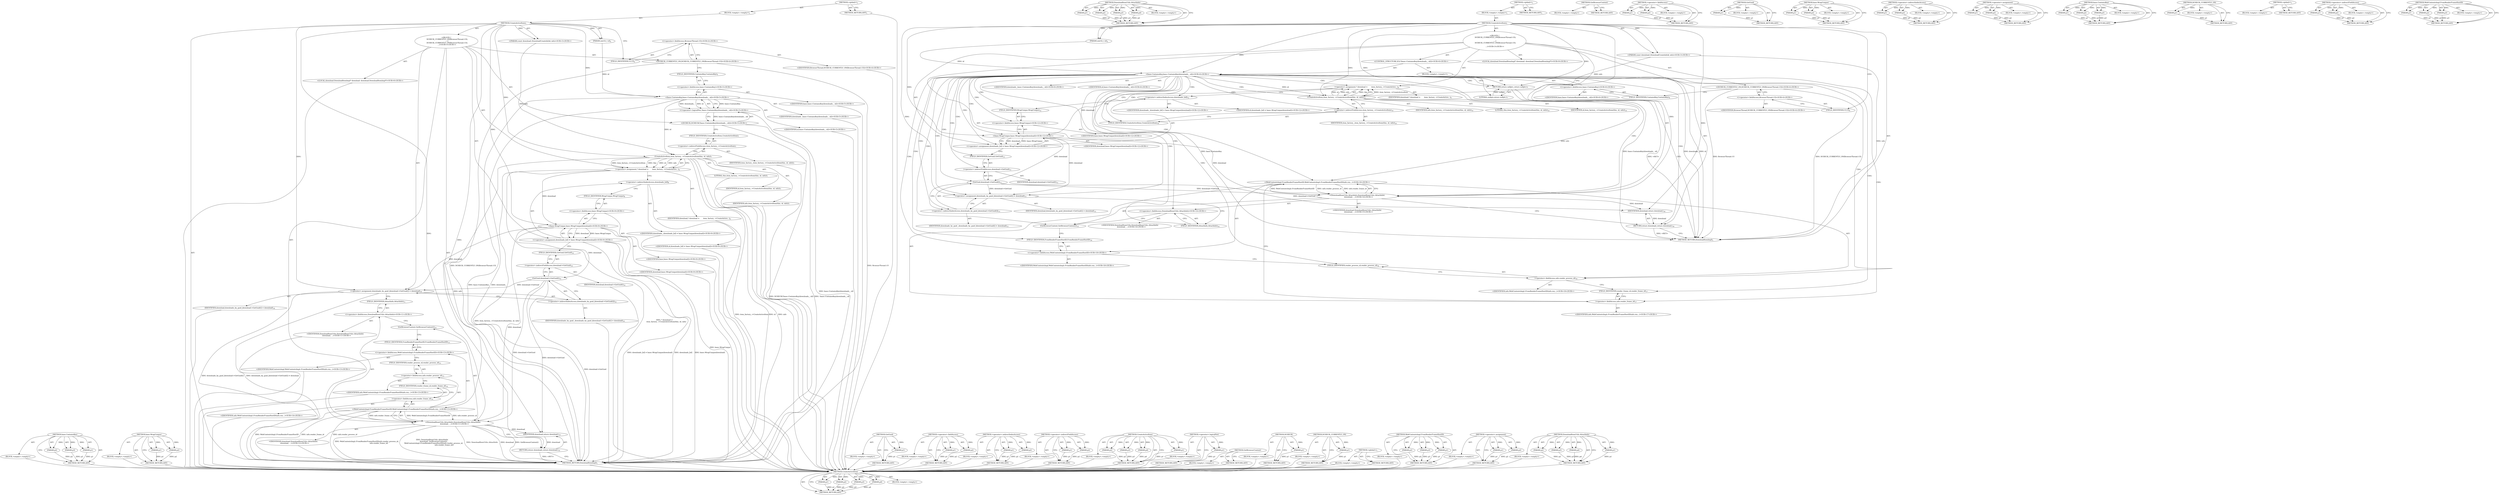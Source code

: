 digraph "WebContentsImpl.FromRenderFrameHostID" {
vulnerable_111 [label=<(METHOD,base.ContainsKey)>];
vulnerable_112 [label=<(PARAM,p1)>];
vulnerable_113 [label=<(PARAM,p2)>];
vulnerable_114 [label=<(PARAM,p3)>];
vulnerable_115 [label=<(BLOCK,&lt;empty&gt;,&lt;empty&gt;)>];
vulnerable_116 [label=<(METHOD_RETURN,ANY)>];
vulnerable_139 [label=<(METHOD,base.WrapUnique)>];
vulnerable_140 [label=<(PARAM,p1)>];
vulnerable_141 [label=<(PARAM,p2)>];
vulnerable_142 [label=<(BLOCK,&lt;empty&gt;,&lt;empty&gt;)>];
vulnerable_143 [label=<(METHOD_RETURN,ANY)>];
vulnerable_6 [label=<(METHOD,&lt;global&gt;)<SUB>1</SUB>>];
vulnerable_7 [label=<(BLOCK,&lt;empty&gt;,&lt;empty&gt;)<SUB>1</SUB>>];
vulnerable_8 [label=<(METHOD,CreateActiveItem)<SUB>1</SUB>>];
vulnerable_9 [label=<(PARAM,uint32_t id)<SUB>2</SUB>>];
vulnerable_10 [label="<(PARAM,const download::DownloadCreateInfo&amp; info)<SUB>3</SUB>>"];
vulnerable_11 [label="<(BLOCK,{
   DCHECK_CURRENTLY_ON(BrowserThread::UI);
  ...,{
   DCHECK_CURRENTLY_ON(BrowserThread::UI);
  ...)<SUB>3</SUB>>"];
vulnerable_12 [label="<(DCHECK_CURRENTLY_ON,DCHECK_CURRENTLY_ON(BrowserThread::UI))<SUB>4</SUB>>"];
vulnerable_13 [label="<(&lt;operator&gt;.fieldAccess,BrowserThread::UI)<SUB>4</SUB>>"];
vulnerable_14 [label="<(IDENTIFIER,BrowserThread,DCHECK_CURRENTLY_ON(BrowserThread::UI))<SUB>4</SUB>>"];
vulnerable_15 [label=<(FIELD_IDENTIFIER,UI,UI)<SUB>4</SUB>>];
vulnerable_16 [label="<(DCHECK,DCHECK(!base::ContainsKey(downloads_, id)))<SUB>5</SUB>>"];
vulnerable_17 [label="<(&lt;operator&gt;.logicalNot,!base::ContainsKey(downloads_, id))<SUB>5</SUB>>"];
vulnerable_18 [label="<(base.ContainsKey,base::ContainsKey(downloads_, id))<SUB>5</SUB>>"];
vulnerable_19 [label="<(&lt;operator&gt;.fieldAccess,base::ContainsKey)<SUB>5</SUB>>"];
vulnerable_20 [label="<(IDENTIFIER,base,base::ContainsKey(downloads_, id))<SUB>5</SUB>>"];
vulnerable_21 [label=<(FIELD_IDENTIFIER,ContainsKey,ContainsKey)<SUB>5</SUB>>];
vulnerable_22 [label="<(IDENTIFIER,downloads_,base::ContainsKey(downloads_, id))<SUB>5</SUB>>"];
vulnerable_23 [label="<(IDENTIFIER,id,base::ContainsKey(downloads_, id))<SUB>5</SUB>>"];
vulnerable_24 [label="<(LOCAL,download.DownloadItemImpl* download: download.DownloadItemImpl*)<SUB>6</SUB>>"];
vulnerable_25 [label=<(&lt;operator&gt;.assignment,* download =
       item_factory_-&gt;CreateActive...)<SUB>6</SUB>>];
vulnerable_26 [label=<(IDENTIFIER,download,* download =
       item_factory_-&gt;CreateActive...)<SUB>6</SUB>>];
vulnerable_27 [label=<(CreateActiveItem,item_factory_-&gt;CreateActiveItem(this, id, info))<SUB>7</SUB>>];
vulnerable_28 [label=<(&lt;operator&gt;.indirectFieldAccess,item_factory_-&gt;CreateActiveItem)<SUB>7</SUB>>];
vulnerable_29 [label=<(IDENTIFIER,item_factory_,item_factory_-&gt;CreateActiveItem(this, id, info))<SUB>7</SUB>>];
vulnerable_30 [label=<(FIELD_IDENTIFIER,CreateActiveItem,CreateActiveItem)<SUB>7</SUB>>];
vulnerable_31 [label=<(LITERAL,this,item_factory_-&gt;CreateActiveItem(this, id, info))<SUB>7</SUB>>];
vulnerable_32 [label=<(IDENTIFIER,id,item_factory_-&gt;CreateActiveItem(this, id, info))<SUB>7</SUB>>];
vulnerable_33 [label=<(IDENTIFIER,info,item_factory_-&gt;CreateActiveItem(this, id, info))<SUB>7</SUB>>];
vulnerable_34 [label="<(&lt;operator&gt;.assignment,downloads_[id] = base::WrapUnique(download))<SUB>9</SUB>>"];
vulnerable_35 [label=<(&lt;operator&gt;.indirectIndexAccess,downloads_[id])<SUB>9</SUB>>];
vulnerable_36 [label="<(IDENTIFIER,downloads_,downloads_[id] = base::WrapUnique(download))<SUB>9</SUB>>"];
vulnerable_37 [label="<(IDENTIFIER,id,downloads_[id] = base::WrapUnique(download))<SUB>9</SUB>>"];
vulnerable_38 [label="<(base.WrapUnique,base::WrapUnique(download))<SUB>9</SUB>>"];
vulnerable_39 [label="<(&lt;operator&gt;.fieldAccess,base::WrapUnique)<SUB>9</SUB>>"];
vulnerable_40 [label="<(IDENTIFIER,base,base::WrapUnique(download))<SUB>9</SUB>>"];
vulnerable_41 [label=<(FIELD_IDENTIFIER,WrapUnique,WrapUnique)<SUB>9</SUB>>];
vulnerable_42 [label="<(IDENTIFIER,download,base::WrapUnique(download))<SUB>9</SUB>>"];
vulnerable_43 [label=<(&lt;operator&gt;.assignment,downloads_by_guid_[download-&gt;GetGuid()] = download)<SUB>10</SUB>>];
vulnerable_44 [label=<(&lt;operator&gt;.indirectIndexAccess,downloads_by_guid_[download-&gt;GetGuid()])<SUB>10</SUB>>];
vulnerable_45 [label=<(IDENTIFIER,downloads_by_guid_,downloads_by_guid_[download-&gt;GetGuid()] = download)<SUB>10</SUB>>];
vulnerable_46 [label=<(GetGuid,download-&gt;GetGuid())<SUB>10</SUB>>];
vulnerable_47 [label=<(&lt;operator&gt;.indirectFieldAccess,download-&gt;GetGuid)<SUB>10</SUB>>];
vulnerable_48 [label=<(IDENTIFIER,download,download-&gt;GetGuid())<SUB>10</SUB>>];
vulnerable_49 [label=<(FIELD_IDENTIFIER,GetGuid,GetGuid)<SUB>10</SUB>>];
vulnerable_50 [label=<(IDENTIFIER,download,downloads_by_guid_[download-&gt;GetGuid()] = download)<SUB>10</SUB>>];
vulnerable_51 [label="<(DownloadItemUtils.AttachInfo,DownloadItemUtils::AttachInfo(
      download, ...)<SUB>11</SUB>>"];
vulnerable_52 [label="<(&lt;operator&gt;.fieldAccess,DownloadItemUtils::AttachInfo)<SUB>11</SUB>>"];
vulnerable_53 [label="<(IDENTIFIER,DownloadItemUtils,DownloadItemUtils::AttachInfo(
      download, ...)<SUB>11</SUB>>"];
vulnerable_54 [label=<(FIELD_IDENTIFIER,AttachInfo,AttachInfo)<SUB>11</SUB>>];
vulnerable_55 [label="<(IDENTIFIER,download,DownloadItemUtils::AttachInfo(
      download, ...)<SUB>12</SUB>>"];
vulnerable_56 [label=<(GetBrowserContext,GetBrowserContext())<SUB>12</SUB>>];
vulnerable_57 [label="<(WebContentsImpl.FromRenderFrameHostID,WebContentsImpl::FromRenderFrameHostID(info.ren...)<SUB>13</SUB>>"];
vulnerable_58 [label="<(&lt;operator&gt;.fieldAccess,WebContentsImpl::FromRenderFrameHostID)<SUB>13</SUB>>"];
vulnerable_59 [label="<(IDENTIFIER,WebContentsImpl,WebContentsImpl::FromRenderFrameHostID(info.ren...)<SUB>13</SUB>>"];
vulnerable_60 [label=<(FIELD_IDENTIFIER,FromRenderFrameHostID,FromRenderFrameHostID)<SUB>13</SUB>>];
vulnerable_61 [label=<(&lt;operator&gt;.fieldAccess,info.render_process_id)<SUB>13</SUB>>];
vulnerable_62 [label="<(IDENTIFIER,info,WebContentsImpl::FromRenderFrameHostID(info.ren...)<SUB>13</SUB>>"];
vulnerable_63 [label=<(FIELD_IDENTIFIER,render_process_id,render_process_id)<SUB>13</SUB>>];
vulnerable_64 [label=<(&lt;operator&gt;.fieldAccess,info.render_frame_id)<SUB>14</SUB>>];
vulnerable_65 [label="<(IDENTIFIER,info,WebContentsImpl::FromRenderFrameHostID(info.ren...)<SUB>14</SUB>>"];
vulnerable_66 [label=<(FIELD_IDENTIFIER,render_frame_id,render_frame_id)<SUB>14</SUB>>];
vulnerable_67 [label=<(RETURN,return download;,return download;)<SUB>15</SUB>>];
vulnerable_68 [label=<(IDENTIFIER,download,return download;)<SUB>15</SUB>>];
vulnerable_69 [label=<(METHOD_RETURN,DownloadItemImpl)<SUB>1</SUB>>];
vulnerable_71 [label=<(METHOD_RETURN,ANY)<SUB>1</SUB>>];
vulnerable_144 [label=<(METHOD,GetGuid)>];
vulnerable_145 [label=<(PARAM,p1)>];
vulnerable_146 [label=<(BLOCK,&lt;empty&gt;,&lt;empty&gt;)>];
vulnerable_147 [label=<(METHOD_RETURN,ANY)>];
vulnerable_98 [label=<(METHOD,&lt;operator&gt;.fieldAccess)>];
vulnerable_99 [label=<(PARAM,p1)>];
vulnerable_100 [label=<(PARAM,p2)>];
vulnerable_101 [label=<(BLOCK,&lt;empty&gt;,&lt;empty&gt;)>];
vulnerable_102 [label=<(METHOD_RETURN,ANY)>];
vulnerable_134 [label=<(METHOD,&lt;operator&gt;.indirectIndexAccess)>];
vulnerable_135 [label=<(PARAM,p1)>];
vulnerable_136 [label=<(PARAM,p2)>];
vulnerable_137 [label=<(BLOCK,&lt;empty&gt;,&lt;empty&gt;)>];
vulnerable_138 [label=<(METHOD_RETURN,ANY)>];
vulnerable_129 [label=<(METHOD,&lt;operator&gt;.indirectFieldAccess)>];
vulnerable_130 [label=<(PARAM,p1)>];
vulnerable_131 [label=<(PARAM,p2)>];
vulnerable_132 [label=<(BLOCK,&lt;empty&gt;,&lt;empty&gt;)>];
vulnerable_133 [label=<(METHOD_RETURN,ANY)>];
vulnerable_122 [label=<(METHOD,CreateActiveItem)>];
vulnerable_123 [label=<(PARAM,p1)>];
vulnerable_124 [label=<(PARAM,p2)>];
vulnerable_125 [label=<(PARAM,p3)>];
vulnerable_126 [label=<(PARAM,p4)>];
vulnerable_127 [label=<(BLOCK,&lt;empty&gt;,&lt;empty&gt;)>];
vulnerable_128 [label=<(METHOD_RETURN,ANY)>];
vulnerable_107 [label=<(METHOD,&lt;operator&gt;.logicalNot)>];
vulnerable_108 [label=<(PARAM,p1)>];
vulnerable_109 [label=<(BLOCK,&lt;empty&gt;,&lt;empty&gt;)>];
vulnerable_110 [label=<(METHOD_RETURN,ANY)>];
vulnerable_155 [label=<(METHOD,GetBrowserContext)>];
vulnerable_156 [label=<(BLOCK,&lt;empty&gt;,&lt;empty&gt;)>];
vulnerable_157 [label=<(METHOD_RETURN,ANY)>];
vulnerable_103 [label=<(METHOD,DCHECK)>];
vulnerable_104 [label=<(PARAM,p1)>];
vulnerable_105 [label=<(BLOCK,&lt;empty&gt;,&lt;empty&gt;)>];
vulnerable_106 [label=<(METHOD_RETURN,ANY)>];
vulnerable_94 [label=<(METHOD,DCHECK_CURRENTLY_ON)>];
vulnerable_95 [label=<(PARAM,p1)>];
vulnerable_96 [label=<(BLOCK,&lt;empty&gt;,&lt;empty&gt;)>];
vulnerable_97 [label=<(METHOD_RETURN,ANY)>];
vulnerable_88 [label=<(METHOD,&lt;global&gt;)<SUB>1</SUB>>];
vulnerable_89 [label=<(BLOCK,&lt;empty&gt;,&lt;empty&gt;)>];
vulnerable_90 [label=<(METHOD_RETURN,ANY)>];
vulnerable_158 [label=<(METHOD,WebContentsImpl.FromRenderFrameHostID)>];
vulnerable_159 [label=<(PARAM,p1)>];
vulnerable_160 [label=<(PARAM,p2)>];
vulnerable_161 [label=<(PARAM,p3)>];
vulnerable_162 [label=<(BLOCK,&lt;empty&gt;,&lt;empty&gt;)>];
vulnerable_163 [label=<(METHOD_RETURN,ANY)>];
vulnerable_117 [label=<(METHOD,&lt;operator&gt;.assignment)>];
vulnerable_118 [label=<(PARAM,p1)>];
vulnerable_119 [label=<(PARAM,p2)>];
vulnerable_120 [label=<(BLOCK,&lt;empty&gt;,&lt;empty&gt;)>];
vulnerable_121 [label=<(METHOD_RETURN,ANY)>];
vulnerable_148 [label=<(METHOD,DownloadItemUtils.AttachInfo)>];
vulnerable_149 [label=<(PARAM,p1)>];
vulnerable_150 [label=<(PARAM,p2)>];
vulnerable_151 [label=<(PARAM,p3)>];
vulnerable_152 [label=<(PARAM,p4)>];
vulnerable_153 [label=<(BLOCK,&lt;empty&gt;,&lt;empty&gt;)>];
vulnerable_154 [label=<(METHOD_RETURN,ANY)>];
fixed_118 [label=<(METHOD,CreateActiveItem)>];
fixed_119 [label=<(PARAM,p1)>];
fixed_120 [label=<(PARAM,p2)>];
fixed_121 [label=<(PARAM,p3)>];
fixed_122 [label=<(PARAM,p4)>];
fixed_123 [label=<(BLOCK,&lt;empty&gt;,&lt;empty&gt;)>];
fixed_124 [label=<(METHOD_RETURN,ANY)>];
fixed_144 [label=<(METHOD,DownloadItemUtils.AttachInfo)>];
fixed_145 [label=<(PARAM,p1)>];
fixed_146 [label=<(PARAM,p2)>];
fixed_147 [label=<(PARAM,p3)>];
fixed_148 [label=<(PARAM,p4)>];
fixed_149 [label=<(BLOCK,&lt;empty&gt;,&lt;empty&gt;)>];
fixed_150 [label=<(METHOD_RETURN,ANY)>];
fixed_6 [label=<(METHOD,&lt;global&gt;)<SUB>1</SUB>>];
fixed_7 [label=<(BLOCK,&lt;empty&gt;,&lt;empty&gt;)<SUB>1</SUB>>];
fixed_8 [label=<(METHOD,CreateActiveItem)<SUB>1</SUB>>];
fixed_9 [label=<(PARAM,uint32_t id)<SUB>2</SUB>>];
fixed_10 [label="<(PARAM,const download::DownloadCreateInfo&amp; info)<SUB>3</SUB>>"];
fixed_11 [label="<(BLOCK,{
   DCHECK_CURRENTLY_ON(BrowserThread::UI);

 ...,{
   DCHECK_CURRENTLY_ON(BrowserThread::UI);

 ...)<SUB>3</SUB>>"];
fixed_12 [label="<(DCHECK_CURRENTLY_ON,DCHECK_CURRENTLY_ON(BrowserThread::UI))<SUB>4</SUB>>"];
fixed_13 [label="<(&lt;operator&gt;.fieldAccess,BrowserThread::UI)<SUB>4</SUB>>"];
fixed_14 [label="<(IDENTIFIER,BrowserThread,DCHECK_CURRENTLY_ON(BrowserThread::UI))<SUB>4</SUB>>"];
fixed_15 [label=<(FIELD_IDENTIFIER,UI,UI)<SUB>4</SUB>>];
fixed_16 [label="<(CONTROL_STRUCTURE,IF,if (base::ContainsKey(downloads_, id)))<SUB>6</SUB>>"];
fixed_17 [label="<(base.ContainsKey,base::ContainsKey(downloads_, id))<SUB>6</SUB>>"];
fixed_18 [label="<(&lt;operator&gt;.fieldAccess,base::ContainsKey)<SUB>6</SUB>>"];
fixed_19 [label="<(IDENTIFIER,base,base::ContainsKey(downloads_, id))<SUB>6</SUB>>"];
fixed_20 [label=<(FIELD_IDENTIFIER,ContainsKey,ContainsKey)<SUB>6</SUB>>];
fixed_21 [label="<(IDENTIFIER,downloads_,base::ContainsKey(downloads_, id))<SUB>6</SUB>>"];
fixed_22 [label="<(IDENTIFIER,id,base::ContainsKey(downloads_, id))<SUB>6</SUB>>"];
fixed_23 [label=<(BLOCK,&lt;empty&gt;,&lt;empty&gt;)<SUB>7</SUB>>];
fixed_24 [label=<(RETURN,return nullptr;,return nullptr;)<SUB>7</SUB>>];
fixed_25 [label=<(LITERAL,nullptr,return nullptr;)<SUB>7</SUB>>];
fixed_26 [label="<(LOCAL,download.DownloadItemImpl* download: download.DownloadItemImpl*)<SUB>9</SUB>>"];
fixed_27 [label=<(&lt;operator&gt;.assignment,* download =
       item_factory_-&gt;CreateActive...)<SUB>9</SUB>>];
fixed_28 [label=<(IDENTIFIER,download,* download =
       item_factory_-&gt;CreateActive...)<SUB>9</SUB>>];
fixed_29 [label=<(CreateActiveItem,item_factory_-&gt;CreateActiveItem(this, id, info))<SUB>10</SUB>>];
fixed_30 [label=<(&lt;operator&gt;.indirectFieldAccess,item_factory_-&gt;CreateActiveItem)<SUB>10</SUB>>];
fixed_31 [label=<(IDENTIFIER,item_factory_,item_factory_-&gt;CreateActiveItem(this, id, info))<SUB>10</SUB>>];
fixed_32 [label=<(FIELD_IDENTIFIER,CreateActiveItem,CreateActiveItem)<SUB>10</SUB>>];
fixed_33 [label=<(LITERAL,this,item_factory_-&gt;CreateActiveItem(this, id, info))<SUB>10</SUB>>];
fixed_34 [label=<(IDENTIFIER,id,item_factory_-&gt;CreateActiveItem(this, id, info))<SUB>10</SUB>>];
fixed_35 [label=<(IDENTIFIER,info,item_factory_-&gt;CreateActiveItem(this, id, info))<SUB>10</SUB>>];
fixed_36 [label="<(&lt;operator&gt;.assignment,downloads_[id] = base::WrapUnique(download))<SUB>12</SUB>>"];
fixed_37 [label=<(&lt;operator&gt;.indirectIndexAccess,downloads_[id])<SUB>12</SUB>>];
fixed_38 [label="<(IDENTIFIER,downloads_,downloads_[id] = base::WrapUnique(download))<SUB>12</SUB>>"];
fixed_39 [label="<(IDENTIFIER,id,downloads_[id] = base::WrapUnique(download))<SUB>12</SUB>>"];
fixed_40 [label="<(base.WrapUnique,base::WrapUnique(download))<SUB>12</SUB>>"];
fixed_41 [label="<(&lt;operator&gt;.fieldAccess,base::WrapUnique)<SUB>12</SUB>>"];
fixed_42 [label="<(IDENTIFIER,base,base::WrapUnique(download))<SUB>12</SUB>>"];
fixed_43 [label=<(FIELD_IDENTIFIER,WrapUnique,WrapUnique)<SUB>12</SUB>>];
fixed_44 [label="<(IDENTIFIER,download,base::WrapUnique(download))<SUB>12</SUB>>"];
fixed_45 [label=<(&lt;operator&gt;.assignment,downloads_by_guid_[download-&gt;GetGuid()] = download)<SUB>13</SUB>>];
fixed_46 [label=<(&lt;operator&gt;.indirectIndexAccess,downloads_by_guid_[download-&gt;GetGuid()])<SUB>13</SUB>>];
fixed_47 [label=<(IDENTIFIER,downloads_by_guid_,downloads_by_guid_[download-&gt;GetGuid()] = download)<SUB>13</SUB>>];
fixed_48 [label=<(GetGuid,download-&gt;GetGuid())<SUB>13</SUB>>];
fixed_49 [label=<(&lt;operator&gt;.indirectFieldAccess,download-&gt;GetGuid)<SUB>13</SUB>>];
fixed_50 [label=<(IDENTIFIER,download,download-&gt;GetGuid())<SUB>13</SUB>>];
fixed_51 [label=<(FIELD_IDENTIFIER,GetGuid,GetGuid)<SUB>13</SUB>>];
fixed_52 [label=<(IDENTIFIER,download,downloads_by_guid_[download-&gt;GetGuid()] = download)<SUB>13</SUB>>];
fixed_53 [label="<(DownloadItemUtils.AttachInfo,DownloadItemUtils::AttachInfo(
      download, ...)<SUB>14</SUB>>"];
fixed_54 [label="<(&lt;operator&gt;.fieldAccess,DownloadItemUtils::AttachInfo)<SUB>14</SUB>>"];
fixed_55 [label="<(IDENTIFIER,DownloadItemUtils,DownloadItemUtils::AttachInfo(
      download, ...)<SUB>14</SUB>>"];
fixed_56 [label=<(FIELD_IDENTIFIER,AttachInfo,AttachInfo)<SUB>14</SUB>>];
fixed_57 [label="<(IDENTIFIER,download,DownloadItemUtils::AttachInfo(
      download, ...)<SUB>15</SUB>>"];
fixed_58 [label=<(GetBrowserContext,GetBrowserContext())<SUB>15</SUB>>];
fixed_59 [label="<(WebContentsImpl.FromRenderFrameHostID,WebContentsImpl::FromRenderFrameHostID(info.ren...)<SUB>16</SUB>>"];
fixed_60 [label="<(&lt;operator&gt;.fieldAccess,WebContentsImpl::FromRenderFrameHostID)<SUB>16</SUB>>"];
fixed_61 [label="<(IDENTIFIER,WebContentsImpl,WebContentsImpl::FromRenderFrameHostID(info.ren...)<SUB>16</SUB>>"];
fixed_62 [label=<(FIELD_IDENTIFIER,FromRenderFrameHostID,FromRenderFrameHostID)<SUB>16</SUB>>];
fixed_63 [label=<(&lt;operator&gt;.fieldAccess,info.render_process_id)<SUB>16</SUB>>];
fixed_64 [label="<(IDENTIFIER,info,WebContentsImpl::FromRenderFrameHostID(info.ren...)<SUB>16</SUB>>"];
fixed_65 [label=<(FIELD_IDENTIFIER,render_process_id,render_process_id)<SUB>16</SUB>>];
fixed_66 [label=<(&lt;operator&gt;.fieldAccess,info.render_frame_id)<SUB>17</SUB>>];
fixed_67 [label="<(IDENTIFIER,info,WebContentsImpl::FromRenderFrameHostID(info.ren...)<SUB>17</SUB>>"];
fixed_68 [label=<(FIELD_IDENTIFIER,render_frame_id,render_frame_id)<SUB>17</SUB>>];
fixed_69 [label=<(RETURN,return download;,return download;)<SUB>18</SUB>>];
fixed_70 [label=<(IDENTIFIER,download,return download;)<SUB>18</SUB>>];
fixed_71 [label=<(METHOD_RETURN,DownloadItemImpl)<SUB>1</SUB>>];
fixed_73 [label=<(METHOD_RETURN,ANY)<SUB>1</SUB>>];
fixed_151 [label=<(METHOD,GetBrowserContext)>];
fixed_152 [label=<(BLOCK,&lt;empty&gt;,&lt;empty&gt;)>];
fixed_153 [label=<(METHOD_RETURN,ANY)>];
fixed_102 [label=<(METHOD,&lt;operator&gt;.fieldAccess)>];
fixed_103 [label=<(PARAM,p1)>];
fixed_104 [label=<(PARAM,p2)>];
fixed_105 [label=<(BLOCK,&lt;empty&gt;,&lt;empty&gt;)>];
fixed_106 [label=<(METHOD_RETURN,ANY)>];
fixed_140 [label=<(METHOD,GetGuid)>];
fixed_141 [label=<(PARAM,p1)>];
fixed_142 [label=<(BLOCK,&lt;empty&gt;,&lt;empty&gt;)>];
fixed_143 [label=<(METHOD_RETURN,ANY)>];
fixed_135 [label=<(METHOD,base.WrapUnique)>];
fixed_136 [label=<(PARAM,p1)>];
fixed_137 [label=<(PARAM,p2)>];
fixed_138 [label=<(BLOCK,&lt;empty&gt;,&lt;empty&gt;)>];
fixed_139 [label=<(METHOD_RETURN,ANY)>];
fixed_130 [label=<(METHOD,&lt;operator&gt;.indirectIndexAccess)>];
fixed_131 [label=<(PARAM,p1)>];
fixed_132 [label=<(PARAM,p2)>];
fixed_133 [label=<(BLOCK,&lt;empty&gt;,&lt;empty&gt;)>];
fixed_134 [label=<(METHOD_RETURN,ANY)>];
fixed_113 [label=<(METHOD,&lt;operator&gt;.assignment)>];
fixed_114 [label=<(PARAM,p1)>];
fixed_115 [label=<(PARAM,p2)>];
fixed_116 [label=<(BLOCK,&lt;empty&gt;,&lt;empty&gt;)>];
fixed_117 [label=<(METHOD_RETURN,ANY)>];
fixed_107 [label=<(METHOD,base.ContainsKey)>];
fixed_108 [label=<(PARAM,p1)>];
fixed_109 [label=<(PARAM,p2)>];
fixed_110 [label=<(PARAM,p3)>];
fixed_111 [label=<(BLOCK,&lt;empty&gt;,&lt;empty&gt;)>];
fixed_112 [label=<(METHOD_RETURN,ANY)>];
fixed_98 [label=<(METHOD,DCHECK_CURRENTLY_ON)>];
fixed_99 [label=<(PARAM,p1)>];
fixed_100 [label=<(BLOCK,&lt;empty&gt;,&lt;empty&gt;)>];
fixed_101 [label=<(METHOD_RETURN,ANY)>];
fixed_92 [label=<(METHOD,&lt;global&gt;)<SUB>1</SUB>>];
fixed_93 [label=<(BLOCK,&lt;empty&gt;,&lt;empty&gt;)>];
fixed_94 [label=<(METHOD_RETURN,ANY)>];
fixed_125 [label=<(METHOD,&lt;operator&gt;.indirectFieldAccess)>];
fixed_126 [label=<(PARAM,p1)>];
fixed_127 [label=<(PARAM,p2)>];
fixed_128 [label=<(BLOCK,&lt;empty&gt;,&lt;empty&gt;)>];
fixed_129 [label=<(METHOD_RETURN,ANY)>];
fixed_154 [label=<(METHOD,WebContentsImpl.FromRenderFrameHostID)>];
fixed_155 [label=<(PARAM,p1)>];
fixed_156 [label=<(PARAM,p2)>];
fixed_157 [label=<(PARAM,p3)>];
fixed_158 [label=<(BLOCK,&lt;empty&gt;,&lt;empty&gt;)>];
fixed_159 [label=<(METHOD_RETURN,ANY)>];
vulnerable_111 -> vulnerable_112  [key=0, label="AST: "];
vulnerable_111 -> vulnerable_112  [key=1, label="DDG: "];
vulnerable_111 -> vulnerable_115  [key=0, label="AST: "];
vulnerable_111 -> vulnerable_113  [key=0, label="AST: "];
vulnerable_111 -> vulnerable_113  [key=1, label="DDG: "];
vulnerable_111 -> vulnerable_116  [key=0, label="AST: "];
vulnerable_111 -> vulnerable_116  [key=1, label="CFG: "];
vulnerable_111 -> vulnerable_114  [key=0, label="AST: "];
vulnerable_111 -> vulnerable_114  [key=1, label="DDG: "];
vulnerable_112 -> vulnerable_116  [key=0, label="DDG: p1"];
vulnerable_113 -> vulnerable_116  [key=0, label="DDG: p2"];
vulnerable_114 -> vulnerable_116  [key=0, label="DDG: p3"];
vulnerable_115 -> fixed_118  [key=0];
vulnerable_116 -> fixed_118  [key=0];
vulnerable_139 -> vulnerable_140  [key=0, label="AST: "];
vulnerable_139 -> vulnerable_140  [key=1, label="DDG: "];
vulnerable_139 -> vulnerable_142  [key=0, label="AST: "];
vulnerable_139 -> vulnerable_141  [key=0, label="AST: "];
vulnerable_139 -> vulnerable_141  [key=1, label="DDG: "];
vulnerable_139 -> vulnerable_143  [key=0, label="AST: "];
vulnerable_139 -> vulnerable_143  [key=1, label="CFG: "];
vulnerable_140 -> vulnerable_143  [key=0, label="DDG: p1"];
vulnerable_141 -> vulnerable_143  [key=0, label="DDG: p2"];
vulnerable_142 -> fixed_118  [key=0];
vulnerable_143 -> fixed_118  [key=0];
vulnerable_6 -> vulnerable_7  [key=0, label="AST: "];
vulnerable_6 -> vulnerable_71  [key=0, label="AST: "];
vulnerable_6 -> vulnerable_71  [key=1, label="CFG: "];
vulnerable_7 -> vulnerable_8  [key=0, label="AST: "];
vulnerable_8 -> vulnerable_9  [key=0, label="AST: "];
vulnerable_8 -> vulnerable_9  [key=1, label="DDG: "];
vulnerable_8 -> vulnerable_10  [key=0, label="AST: "];
vulnerable_8 -> vulnerable_10  [key=1, label="DDG: "];
vulnerable_8 -> vulnerable_11  [key=0, label="AST: "];
vulnerable_8 -> vulnerable_69  [key=0, label="AST: "];
vulnerable_8 -> vulnerable_15  [key=0, label="CFG: "];
vulnerable_8 -> vulnerable_43  [key=0, label="DDG: "];
vulnerable_8 -> vulnerable_51  [key=0, label="DDG: "];
vulnerable_8 -> vulnerable_68  [key=0, label="DDG: "];
vulnerable_8 -> vulnerable_27  [key=0, label="DDG: "];
vulnerable_8 -> vulnerable_38  [key=0, label="DDG: "];
vulnerable_8 -> vulnerable_18  [key=0, label="DDG: "];
vulnerable_9 -> vulnerable_18  [key=0, label="DDG: id"];
vulnerable_10 -> vulnerable_27  [key=0, label="DDG: info"];
vulnerable_11 -> vulnerable_12  [key=0, label="AST: "];
vulnerable_11 -> vulnerable_16  [key=0, label="AST: "];
vulnerable_11 -> vulnerable_24  [key=0, label="AST: "];
vulnerable_11 -> vulnerable_25  [key=0, label="AST: "];
vulnerable_11 -> vulnerable_34  [key=0, label="AST: "];
vulnerable_11 -> vulnerable_43  [key=0, label="AST: "];
vulnerable_11 -> vulnerable_51  [key=0, label="AST: "];
vulnerable_11 -> vulnerable_67  [key=0, label="AST: "];
vulnerable_12 -> vulnerable_13  [key=0, label="AST: "];
vulnerable_12 -> vulnerable_21  [key=0, label="CFG: "];
vulnerable_12 -> vulnerable_69  [key=0, label="DDG: BrowserThread::UI"];
vulnerable_12 -> vulnerable_69  [key=1, label="DDG: DCHECK_CURRENTLY_ON(BrowserThread::UI)"];
vulnerable_13 -> vulnerable_14  [key=0, label="AST: "];
vulnerable_13 -> vulnerable_15  [key=0, label="AST: "];
vulnerable_13 -> vulnerable_12  [key=0, label="CFG: "];
vulnerable_14 -> fixed_118  [key=0];
vulnerable_15 -> vulnerable_13  [key=0, label="CFG: "];
vulnerable_16 -> vulnerable_17  [key=0, label="AST: "];
vulnerable_16 -> vulnerable_30  [key=0, label="CFG: "];
vulnerable_16 -> vulnerable_69  [key=0, label="DDG: !base::ContainsKey(downloads_, id)"];
vulnerable_16 -> vulnerable_69  [key=1, label="DDG: DCHECK(!base::ContainsKey(downloads_, id))"];
vulnerable_17 -> vulnerable_18  [key=0, label="AST: "];
vulnerable_17 -> vulnerable_16  [key=0, label="CFG: "];
vulnerable_17 -> vulnerable_16  [key=1, label="DDG: base::ContainsKey(downloads_, id)"];
vulnerable_17 -> vulnerable_69  [key=0, label="DDG: base::ContainsKey(downloads_, id)"];
vulnerable_18 -> vulnerable_19  [key=0, label="AST: "];
vulnerable_18 -> vulnerable_22  [key=0, label="AST: "];
vulnerable_18 -> vulnerable_23  [key=0, label="AST: "];
vulnerable_18 -> vulnerable_17  [key=0, label="CFG: "];
vulnerable_18 -> vulnerable_17  [key=1, label="DDG: base::ContainsKey"];
vulnerable_18 -> vulnerable_17  [key=2, label="DDG: downloads_"];
vulnerable_18 -> vulnerable_17  [key=3, label="DDG: id"];
vulnerable_18 -> vulnerable_69  [key=0, label="DDG: base::ContainsKey"];
vulnerable_18 -> vulnerable_69  [key=1, label="DDG: downloads_"];
vulnerable_18 -> vulnerable_27  [key=0, label="DDG: id"];
vulnerable_19 -> vulnerable_20  [key=0, label="AST: "];
vulnerable_19 -> vulnerable_21  [key=0, label="AST: "];
vulnerable_19 -> vulnerable_18  [key=0, label="CFG: "];
vulnerable_20 -> fixed_118  [key=0];
vulnerable_21 -> vulnerable_19  [key=0, label="CFG: "];
vulnerable_22 -> fixed_118  [key=0];
vulnerable_23 -> fixed_118  [key=0];
vulnerable_24 -> fixed_118  [key=0];
vulnerable_25 -> vulnerable_26  [key=0, label="AST: "];
vulnerable_25 -> vulnerable_27  [key=0, label="AST: "];
vulnerable_25 -> vulnerable_35  [key=0, label="CFG: "];
vulnerable_25 -> vulnerable_69  [key=0, label="DDG: item_factory_-&gt;CreateActiveItem(this, id, info)"];
vulnerable_25 -> vulnerable_69  [key=1, label="DDG: * download =
       item_factory_-&gt;CreateActiveItem(this, id, info)"];
vulnerable_25 -> vulnerable_38  [key=0, label="DDG: download"];
vulnerable_26 -> fixed_118  [key=0];
vulnerable_27 -> vulnerable_28  [key=0, label="AST: "];
vulnerable_27 -> vulnerable_31  [key=0, label="AST: "];
vulnerable_27 -> vulnerable_32  [key=0, label="AST: "];
vulnerable_27 -> vulnerable_33  [key=0, label="AST: "];
vulnerable_27 -> vulnerable_25  [key=0, label="CFG: "];
vulnerable_27 -> vulnerable_25  [key=1, label="DDG: item_factory_-&gt;CreateActiveItem"];
vulnerable_27 -> vulnerable_25  [key=2, label="DDG: this"];
vulnerable_27 -> vulnerable_25  [key=3, label="DDG: id"];
vulnerable_27 -> vulnerable_25  [key=4, label="DDG: info"];
vulnerable_27 -> vulnerable_69  [key=0, label="DDG: item_factory_-&gt;CreateActiveItem"];
vulnerable_27 -> vulnerable_69  [key=1, label="DDG: id"];
vulnerable_27 -> vulnerable_69  [key=2, label="DDG: info"];
vulnerable_27 -> vulnerable_57  [key=0, label="DDG: info"];
vulnerable_28 -> vulnerable_29  [key=0, label="AST: "];
vulnerable_28 -> vulnerable_30  [key=0, label="AST: "];
vulnerable_28 -> vulnerable_27  [key=0, label="CFG: "];
vulnerable_29 -> fixed_118  [key=0];
vulnerable_30 -> vulnerable_28  [key=0, label="CFG: "];
vulnerable_31 -> fixed_118  [key=0];
vulnerable_32 -> fixed_118  [key=0];
vulnerable_33 -> fixed_118  [key=0];
vulnerable_34 -> vulnerable_35  [key=0, label="AST: "];
vulnerable_34 -> vulnerable_38  [key=0, label="AST: "];
vulnerable_34 -> vulnerable_49  [key=0, label="CFG: "];
vulnerable_34 -> vulnerable_69  [key=0, label="DDG: downloads_[id]"];
vulnerable_34 -> vulnerable_69  [key=1, label="DDG: base::WrapUnique(download)"];
vulnerable_34 -> vulnerable_69  [key=2, label="DDG: downloads_[id] = base::WrapUnique(download)"];
vulnerable_35 -> vulnerable_36  [key=0, label="AST: "];
vulnerable_35 -> vulnerable_37  [key=0, label="AST: "];
vulnerable_35 -> vulnerable_41  [key=0, label="CFG: "];
vulnerable_36 -> fixed_118  [key=0];
vulnerable_37 -> fixed_118  [key=0];
vulnerable_38 -> vulnerable_39  [key=0, label="AST: "];
vulnerable_38 -> vulnerable_42  [key=0, label="AST: "];
vulnerable_38 -> vulnerable_34  [key=0, label="CFG: "];
vulnerable_38 -> vulnerable_34  [key=1, label="DDG: base::WrapUnique"];
vulnerable_38 -> vulnerable_34  [key=2, label="DDG: download"];
vulnerable_38 -> vulnerable_69  [key=0, label="DDG: base::WrapUnique"];
vulnerable_38 -> vulnerable_43  [key=0, label="DDG: download"];
vulnerable_38 -> vulnerable_51  [key=0, label="DDG: download"];
vulnerable_38 -> vulnerable_46  [key=0, label="DDG: download"];
vulnerable_39 -> vulnerable_40  [key=0, label="AST: "];
vulnerable_39 -> vulnerable_41  [key=0, label="AST: "];
vulnerable_39 -> vulnerable_38  [key=0, label="CFG: "];
vulnerable_40 -> fixed_118  [key=0];
vulnerable_41 -> vulnerable_39  [key=0, label="CFG: "];
vulnerable_42 -> fixed_118  [key=0];
vulnerable_43 -> vulnerable_44  [key=0, label="AST: "];
vulnerable_43 -> vulnerable_50  [key=0, label="AST: "];
vulnerable_43 -> vulnerable_54  [key=0, label="CFG: "];
vulnerable_43 -> vulnerable_69  [key=0, label="DDG: downloads_by_guid_[download-&gt;GetGuid()]"];
vulnerable_43 -> vulnerable_69  [key=1, label="DDG: downloads_by_guid_[download-&gt;GetGuid()] = download"];
vulnerable_44 -> vulnerable_45  [key=0, label="AST: "];
vulnerable_44 -> vulnerable_46  [key=0, label="AST: "];
vulnerable_44 -> vulnerable_43  [key=0, label="CFG: "];
vulnerable_45 -> fixed_118  [key=0];
vulnerable_46 -> vulnerable_47  [key=0, label="AST: "];
vulnerable_46 -> vulnerable_44  [key=0, label="CFG: "];
vulnerable_46 -> vulnerable_69  [key=0, label="DDG: download-&gt;GetGuid"];
vulnerable_46 -> vulnerable_43  [key=0, label="DDG: download-&gt;GetGuid"];
vulnerable_46 -> vulnerable_51  [key=0, label="DDG: download-&gt;GetGuid"];
vulnerable_46 -> vulnerable_68  [key=0, label="DDG: download-&gt;GetGuid"];
vulnerable_47 -> vulnerable_48  [key=0, label="AST: "];
vulnerable_47 -> vulnerable_49  [key=0, label="AST: "];
vulnerable_47 -> vulnerable_46  [key=0, label="CFG: "];
vulnerable_48 -> fixed_118  [key=0];
vulnerable_49 -> vulnerable_47  [key=0, label="CFG: "];
vulnerable_50 -> fixed_118  [key=0];
vulnerable_51 -> vulnerable_52  [key=0, label="AST: "];
vulnerable_51 -> vulnerable_55  [key=0, label="AST: "];
vulnerable_51 -> vulnerable_56  [key=0, label="AST: "];
vulnerable_51 -> vulnerable_57  [key=0, label="AST: "];
vulnerable_51 -> vulnerable_67  [key=0, label="CFG: "];
vulnerable_51 -> vulnerable_69  [key=0, label="DDG: DownloadItemUtils::AttachInfo"];
vulnerable_51 -> vulnerable_69  [key=1, label="DDG: download"];
vulnerable_51 -> vulnerable_69  [key=2, label="DDG: GetBrowserContext()"];
vulnerable_51 -> vulnerable_69  [key=3, label="DDG: WebContentsImpl::FromRenderFrameHostID(info.render_process_id,
                                             info.render_frame_id)"];
vulnerable_51 -> vulnerable_69  [key=4, label="DDG: DownloadItemUtils::AttachInfo(
      download, GetBrowserContext(),
      WebContentsImpl::FromRenderFrameHostID(info.render_process_id,
                                             info.render_frame_id))"];
vulnerable_51 -> vulnerable_68  [key=0, label="DDG: download"];
vulnerable_52 -> vulnerable_53  [key=0, label="AST: "];
vulnerable_52 -> vulnerable_54  [key=0, label="AST: "];
vulnerable_52 -> vulnerable_56  [key=0, label="CFG: "];
vulnerable_53 -> fixed_118  [key=0];
vulnerable_54 -> vulnerable_52  [key=0, label="CFG: "];
vulnerable_55 -> fixed_118  [key=0];
vulnerable_56 -> vulnerable_60  [key=0, label="CFG: "];
vulnerable_57 -> vulnerable_58  [key=0, label="AST: "];
vulnerable_57 -> vulnerable_61  [key=0, label="AST: "];
vulnerable_57 -> vulnerable_64  [key=0, label="AST: "];
vulnerable_57 -> vulnerable_51  [key=0, label="CFG: "];
vulnerable_57 -> vulnerable_51  [key=1, label="DDG: WebContentsImpl::FromRenderFrameHostID"];
vulnerable_57 -> vulnerable_51  [key=2, label="DDG: info.render_process_id"];
vulnerable_57 -> vulnerable_51  [key=3, label="DDG: info.render_frame_id"];
vulnerable_57 -> vulnerable_69  [key=0, label="DDG: WebContentsImpl::FromRenderFrameHostID"];
vulnerable_57 -> vulnerable_69  [key=1, label="DDG: info.render_process_id"];
vulnerable_57 -> vulnerable_69  [key=2, label="DDG: info.render_frame_id"];
vulnerable_58 -> vulnerable_59  [key=0, label="AST: "];
vulnerable_58 -> vulnerable_60  [key=0, label="AST: "];
vulnerable_58 -> vulnerable_63  [key=0, label="CFG: "];
vulnerable_59 -> fixed_118  [key=0];
vulnerable_60 -> vulnerable_58  [key=0, label="CFG: "];
vulnerable_61 -> vulnerable_62  [key=0, label="AST: "];
vulnerable_61 -> vulnerable_63  [key=0, label="AST: "];
vulnerable_61 -> vulnerable_66  [key=0, label="CFG: "];
vulnerable_62 -> fixed_118  [key=0];
vulnerable_63 -> vulnerable_61  [key=0, label="CFG: "];
vulnerable_64 -> vulnerable_65  [key=0, label="AST: "];
vulnerable_64 -> vulnerable_66  [key=0, label="AST: "];
vulnerable_64 -> vulnerable_57  [key=0, label="CFG: "];
vulnerable_65 -> fixed_118  [key=0];
vulnerable_66 -> vulnerable_64  [key=0, label="CFG: "];
vulnerable_67 -> vulnerable_68  [key=0, label="AST: "];
vulnerable_67 -> vulnerable_69  [key=0, label="CFG: "];
vulnerable_67 -> vulnerable_69  [key=1, label="DDG: &lt;RET&gt;"];
vulnerable_68 -> vulnerable_67  [key=0, label="DDG: download"];
vulnerable_69 -> fixed_118  [key=0];
vulnerable_71 -> fixed_118  [key=0];
vulnerable_144 -> vulnerable_145  [key=0, label="AST: "];
vulnerable_144 -> vulnerable_145  [key=1, label="DDG: "];
vulnerable_144 -> vulnerable_146  [key=0, label="AST: "];
vulnerable_144 -> vulnerable_147  [key=0, label="AST: "];
vulnerable_144 -> vulnerable_147  [key=1, label="CFG: "];
vulnerable_145 -> vulnerable_147  [key=0, label="DDG: p1"];
vulnerable_146 -> fixed_118  [key=0];
vulnerable_147 -> fixed_118  [key=0];
vulnerable_98 -> vulnerable_99  [key=0, label="AST: "];
vulnerable_98 -> vulnerable_99  [key=1, label="DDG: "];
vulnerable_98 -> vulnerable_101  [key=0, label="AST: "];
vulnerable_98 -> vulnerable_100  [key=0, label="AST: "];
vulnerable_98 -> vulnerable_100  [key=1, label="DDG: "];
vulnerable_98 -> vulnerable_102  [key=0, label="AST: "];
vulnerable_98 -> vulnerable_102  [key=1, label="CFG: "];
vulnerable_99 -> vulnerable_102  [key=0, label="DDG: p1"];
vulnerable_100 -> vulnerable_102  [key=0, label="DDG: p2"];
vulnerable_101 -> fixed_118  [key=0];
vulnerable_102 -> fixed_118  [key=0];
vulnerable_134 -> vulnerable_135  [key=0, label="AST: "];
vulnerable_134 -> vulnerable_135  [key=1, label="DDG: "];
vulnerable_134 -> vulnerable_137  [key=0, label="AST: "];
vulnerable_134 -> vulnerable_136  [key=0, label="AST: "];
vulnerable_134 -> vulnerable_136  [key=1, label="DDG: "];
vulnerable_134 -> vulnerable_138  [key=0, label="AST: "];
vulnerable_134 -> vulnerable_138  [key=1, label="CFG: "];
vulnerable_135 -> vulnerable_138  [key=0, label="DDG: p1"];
vulnerable_136 -> vulnerable_138  [key=0, label="DDG: p2"];
vulnerable_137 -> fixed_118  [key=0];
vulnerable_138 -> fixed_118  [key=0];
vulnerable_129 -> vulnerable_130  [key=0, label="AST: "];
vulnerable_129 -> vulnerable_130  [key=1, label="DDG: "];
vulnerable_129 -> vulnerable_132  [key=0, label="AST: "];
vulnerable_129 -> vulnerable_131  [key=0, label="AST: "];
vulnerable_129 -> vulnerable_131  [key=1, label="DDG: "];
vulnerable_129 -> vulnerable_133  [key=0, label="AST: "];
vulnerable_129 -> vulnerable_133  [key=1, label="CFG: "];
vulnerable_130 -> vulnerable_133  [key=0, label="DDG: p1"];
vulnerable_131 -> vulnerable_133  [key=0, label="DDG: p2"];
vulnerable_132 -> fixed_118  [key=0];
vulnerable_133 -> fixed_118  [key=0];
vulnerable_122 -> vulnerable_123  [key=0, label="AST: "];
vulnerable_122 -> vulnerable_123  [key=1, label="DDG: "];
vulnerable_122 -> vulnerable_127  [key=0, label="AST: "];
vulnerable_122 -> vulnerable_124  [key=0, label="AST: "];
vulnerable_122 -> vulnerable_124  [key=1, label="DDG: "];
vulnerable_122 -> vulnerable_128  [key=0, label="AST: "];
vulnerable_122 -> vulnerable_128  [key=1, label="CFG: "];
vulnerable_122 -> vulnerable_125  [key=0, label="AST: "];
vulnerable_122 -> vulnerable_125  [key=1, label="DDG: "];
vulnerable_122 -> vulnerable_126  [key=0, label="AST: "];
vulnerable_122 -> vulnerable_126  [key=1, label="DDG: "];
vulnerable_123 -> vulnerable_128  [key=0, label="DDG: p1"];
vulnerable_124 -> vulnerable_128  [key=0, label="DDG: p2"];
vulnerable_125 -> vulnerable_128  [key=0, label="DDG: p3"];
vulnerable_126 -> vulnerable_128  [key=0, label="DDG: p4"];
vulnerable_127 -> fixed_118  [key=0];
vulnerable_128 -> fixed_118  [key=0];
vulnerable_107 -> vulnerable_108  [key=0, label="AST: "];
vulnerable_107 -> vulnerable_108  [key=1, label="DDG: "];
vulnerable_107 -> vulnerable_109  [key=0, label="AST: "];
vulnerable_107 -> vulnerable_110  [key=0, label="AST: "];
vulnerable_107 -> vulnerable_110  [key=1, label="CFG: "];
vulnerable_108 -> vulnerable_110  [key=0, label="DDG: p1"];
vulnerable_109 -> fixed_118  [key=0];
vulnerable_110 -> fixed_118  [key=0];
vulnerable_155 -> vulnerable_156  [key=0, label="AST: "];
vulnerable_155 -> vulnerable_157  [key=0, label="AST: "];
vulnerable_155 -> vulnerable_157  [key=1, label="CFG: "];
vulnerable_156 -> fixed_118  [key=0];
vulnerable_157 -> fixed_118  [key=0];
vulnerable_103 -> vulnerable_104  [key=0, label="AST: "];
vulnerable_103 -> vulnerable_104  [key=1, label="DDG: "];
vulnerable_103 -> vulnerable_105  [key=0, label="AST: "];
vulnerable_103 -> vulnerable_106  [key=0, label="AST: "];
vulnerable_103 -> vulnerable_106  [key=1, label="CFG: "];
vulnerable_104 -> vulnerable_106  [key=0, label="DDG: p1"];
vulnerable_105 -> fixed_118  [key=0];
vulnerable_106 -> fixed_118  [key=0];
vulnerable_94 -> vulnerable_95  [key=0, label="AST: "];
vulnerable_94 -> vulnerable_95  [key=1, label="DDG: "];
vulnerable_94 -> vulnerable_96  [key=0, label="AST: "];
vulnerable_94 -> vulnerable_97  [key=0, label="AST: "];
vulnerable_94 -> vulnerable_97  [key=1, label="CFG: "];
vulnerable_95 -> vulnerable_97  [key=0, label="DDG: p1"];
vulnerable_96 -> fixed_118  [key=0];
vulnerable_97 -> fixed_118  [key=0];
vulnerable_88 -> vulnerable_89  [key=0, label="AST: "];
vulnerable_88 -> vulnerable_90  [key=0, label="AST: "];
vulnerable_88 -> vulnerable_90  [key=1, label="CFG: "];
vulnerable_89 -> fixed_118  [key=0];
vulnerable_90 -> fixed_118  [key=0];
vulnerable_158 -> vulnerable_159  [key=0, label="AST: "];
vulnerable_158 -> vulnerable_159  [key=1, label="DDG: "];
vulnerable_158 -> vulnerable_162  [key=0, label="AST: "];
vulnerable_158 -> vulnerable_160  [key=0, label="AST: "];
vulnerable_158 -> vulnerable_160  [key=1, label="DDG: "];
vulnerable_158 -> vulnerable_163  [key=0, label="AST: "];
vulnerable_158 -> vulnerable_163  [key=1, label="CFG: "];
vulnerable_158 -> vulnerable_161  [key=0, label="AST: "];
vulnerable_158 -> vulnerable_161  [key=1, label="DDG: "];
vulnerable_159 -> vulnerable_163  [key=0, label="DDG: p1"];
vulnerable_160 -> vulnerable_163  [key=0, label="DDG: p2"];
vulnerable_161 -> vulnerable_163  [key=0, label="DDG: p3"];
vulnerable_162 -> fixed_118  [key=0];
vulnerable_163 -> fixed_118  [key=0];
vulnerable_117 -> vulnerable_118  [key=0, label="AST: "];
vulnerable_117 -> vulnerable_118  [key=1, label="DDG: "];
vulnerable_117 -> vulnerable_120  [key=0, label="AST: "];
vulnerable_117 -> vulnerable_119  [key=0, label="AST: "];
vulnerable_117 -> vulnerable_119  [key=1, label="DDG: "];
vulnerable_117 -> vulnerable_121  [key=0, label="AST: "];
vulnerable_117 -> vulnerable_121  [key=1, label="CFG: "];
vulnerable_118 -> vulnerable_121  [key=0, label="DDG: p1"];
vulnerable_119 -> vulnerable_121  [key=0, label="DDG: p2"];
vulnerable_120 -> fixed_118  [key=0];
vulnerable_121 -> fixed_118  [key=0];
vulnerable_148 -> vulnerable_149  [key=0, label="AST: "];
vulnerable_148 -> vulnerable_149  [key=1, label="DDG: "];
vulnerable_148 -> vulnerable_153  [key=0, label="AST: "];
vulnerable_148 -> vulnerable_150  [key=0, label="AST: "];
vulnerable_148 -> vulnerable_150  [key=1, label="DDG: "];
vulnerable_148 -> vulnerable_154  [key=0, label="AST: "];
vulnerable_148 -> vulnerable_154  [key=1, label="CFG: "];
vulnerable_148 -> vulnerable_151  [key=0, label="AST: "];
vulnerable_148 -> vulnerable_151  [key=1, label="DDG: "];
vulnerable_148 -> vulnerable_152  [key=0, label="AST: "];
vulnerable_148 -> vulnerable_152  [key=1, label="DDG: "];
vulnerable_149 -> vulnerable_154  [key=0, label="DDG: p1"];
vulnerable_150 -> vulnerable_154  [key=0, label="DDG: p2"];
vulnerable_151 -> vulnerable_154  [key=0, label="DDG: p3"];
vulnerable_152 -> vulnerable_154  [key=0, label="DDG: p4"];
vulnerable_153 -> fixed_118  [key=0];
vulnerable_154 -> fixed_118  [key=0];
fixed_118 -> fixed_119  [key=0, label="AST: "];
fixed_118 -> fixed_119  [key=1, label="DDG: "];
fixed_118 -> fixed_123  [key=0, label="AST: "];
fixed_118 -> fixed_120  [key=0, label="AST: "];
fixed_118 -> fixed_120  [key=1, label="DDG: "];
fixed_118 -> fixed_124  [key=0, label="AST: "];
fixed_118 -> fixed_124  [key=1, label="CFG: "];
fixed_118 -> fixed_121  [key=0, label="AST: "];
fixed_118 -> fixed_121  [key=1, label="DDG: "];
fixed_118 -> fixed_122  [key=0, label="AST: "];
fixed_118 -> fixed_122  [key=1, label="DDG: "];
fixed_119 -> fixed_124  [key=0, label="DDG: p1"];
fixed_120 -> fixed_124  [key=0, label="DDG: p2"];
fixed_121 -> fixed_124  [key=0, label="DDG: p3"];
fixed_122 -> fixed_124  [key=0, label="DDG: p4"];
fixed_144 -> fixed_145  [key=0, label="AST: "];
fixed_144 -> fixed_145  [key=1, label="DDG: "];
fixed_144 -> fixed_149  [key=0, label="AST: "];
fixed_144 -> fixed_146  [key=0, label="AST: "];
fixed_144 -> fixed_146  [key=1, label="DDG: "];
fixed_144 -> fixed_150  [key=0, label="AST: "];
fixed_144 -> fixed_150  [key=1, label="CFG: "];
fixed_144 -> fixed_147  [key=0, label="AST: "];
fixed_144 -> fixed_147  [key=1, label="DDG: "];
fixed_144 -> fixed_148  [key=0, label="AST: "];
fixed_144 -> fixed_148  [key=1, label="DDG: "];
fixed_145 -> fixed_150  [key=0, label="DDG: p1"];
fixed_146 -> fixed_150  [key=0, label="DDG: p2"];
fixed_147 -> fixed_150  [key=0, label="DDG: p3"];
fixed_148 -> fixed_150  [key=0, label="DDG: p4"];
fixed_6 -> fixed_7  [key=0, label="AST: "];
fixed_6 -> fixed_73  [key=0, label="AST: "];
fixed_6 -> fixed_73  [key=1, label="CFG: "];
fixed_7 -> fixed_8  [key=0, label="AST: "];
fixed_8 -> fixed_9  [key=0, label="AST: "];
fixed_8 -> fixed_9  [key=1, label="DDG: "];
fixed_8 -> fixed_10  [key=0, label="AST: "];
fixed_8 -> fixed_10  [key=1, label="DDG: "];
fixed_8 -> fixed_11  [key=0, label="AST: "];
fixed_8 -> fixed_71  [key=0, label="AST: "];
fixed_8 -> fixed_15  [key=0, label="CFG: "];
fixed_8 -> fixed_45  [key=0, label="DDG: "];
fixed_8 -> fixed_53  [key=0, label="DDG: "];
fixed_8 -> fixed_70  [key=0, label="DDG: "];
fixed_8 -> fixed_17  [key=0, label="DDG: "];
fixed_8 -> fixed_24  [key=0, label="DDG: "];
fixed_8 -> fixed_29  [key=0, label="DDG: "];
fixed_8 -> fixed_40  [key=0, label="DDG: "];
fixed_8 -> fixed_25  [key=0, label="DDG: "];
fixed_9 -> fixed_17  [key=0, label="DDG: id"];
fixed_10 -> fixed_71  [key=0, label="DDG: info"];
fixed_10 -> fixed_29  [key=0, label="DDG: info"];
fixed_11 -> fixed_12  [key=0, label="AST: "];
fixed_11 -> fixed_16  [key=0, label="AST: "];
fixed_11 -> fixed_26  [key=0, label="AST: "];
fixed_11 -> fixed_27  [key=0, label="AST: "];
fixed_11 -> fixed_36  [key=0, label="AST: "];
fixed_11 -> fixed_45  [key=0, label="AST: "];
fixed_11 -> fixed_53  [key=0, label="AST: "];
fixed_11 -> fixed_69  [key=0, label="AST: "];
fixed_12 -> fixed_13  [key=0, label="AST: "];
fixed_12 -> fixed_20  [key=0, label="CFG: "];
fixed_12 -> fixed_71  [key=0, label="DDG: BrowserThread::UI"];
fixed_12 -> fixed_71  [key=1, label="DDG: DCHECK_CURRENTLY_ON(BrowserThread::UI)"];
fixed_13 -> fixed_14  [key=0, label="AST: "];
fixed_13 -> fixed_15  [key=0, label="AST: "];
fixed_13 -> fixed_12  [key=0, label="CFG: "];
fixed_15 -> fixed_13  [key=0, label="CFG: "];
fixed_16 -> fixed_17  [key=0, label="AST: "];
fixed_16 -> fixed_23  [key=0, label="AST: "];
fixed_17 -> fixed_18  [key=0, label="AST: "];
fixed_17 -> fixed_21  [key=0, label="AST: "];
fixed_17 -> fixed_22  [key=0, label="AST: "];
fixed_17 -> fixed_24  [key=0, label="CFG: "];
fixed_17 -> fixed_24  [key=1, label="CDG: "];
fixed_17 -> fixed_32  [key=0, label="CFG: "];
fixed_17 -> fixed_32  [key=1, label="CDG: "];
fixed_17 -> fixed_71  [key=0, label="DDG: base::ContainsKey"];
fixed_17 -> fixed_71  [key=1, label="DDG: downloads_"];
fixed_17 -> fixed_71  [key=2, label="DDG: id"];
fixed_17 -> fixed_71  [key=3, label="DDG: base::ContainsKey(downloads_, id)"];
fixed_17 -> fixed_29  [key=0, label="DDG: id"];
fixed_17 -> fixed_29  [key=1, label="CDG: "];
fixed_17 -> fixed_30  [key=0, label="CDG: "];
fixed_17 -> fixed_48  [key=0, label="CDG: "];
fixed_17 -> fixed_58  [key=0, label="CDG: "];
fixed_17 -> fixed_68  [key=0, label="CDG: "];
fixed_17 -> fixed_49  [key=0, label="CDG: "];
fixed_17 -> fixed_60  [key=0, label="CDG: "];
fixed_17 -> fixed_51  [key=0, label="CDG: "];
fixed_17 -> fixed_66  [key=0, label="CDG: "];
fixed_17 -> fixed_36  [key=0, label="CDG: "];
fixed_17 -> fixed_37  [key=0, label="CDG: "];
fixed_17 -> fixed_46  [key=0, label="CDG: "];
fixed_17 -> fixed_53  [key=0, label="CDG: "];
fixed_17 -> fixed_56  [key=0, label="CDG: "];
fixed_17 -> fixed_69  [key=0, label="CDG: "];
fixed_17 -> fixed_41  [key=0, label="CDG: "];
fixed_17 -> fixed_45  [key=0, label="CDG: "];
fixed_17 -> fixed_27  [key=0, label="CDG: "];
fixed_17 -> fixed_63  [key=0, label="CDG: "];
fixed_17 -> fixed_40  [key=0, label="CDG: "];
fixed_17 -> fixed_65  [key=0, label="CDG: "];
fixed_17 -> fixed_59  [key=0, label="CDG: "];
fixed_17 -> fixed_54  [key=0, label="CDG: "];
fixed_17 -> fixed_62  [key=0, label="CDG: "];
fixed_17 -> fixed_43  [key=0, label="CDG: "];
fixed_18 -> fixed_19  [key=0, label="AST: "];
fixed_18 -> fixed_20  [key=0, label="AST: "];
fixed_18 -> fixed_17  [key=0, label="CFG: "];
fixed_20 -> fixed_18  [key=0, label="CFG: "];
fixed_23 -> fixed_24  [key=0, label="AST: "];
fixed_24 -> fixed_25  [key=0, label="AST: "];
fixed_24 -> fixed_71  [key=0, label="CFG: "];
fixed_24 -> fixed_71  [key=1, label="DDG: &lt;RET&gt;"];
fixed_25 -> fixed_24  [key=0, label="DDG: nullptr"];
fixed_27 -> fixed_28  [key=0, label="AST: "];
fixed_27 -> fixed_29  [key=0, label="AST: "];
fixed_27 -> fixed_37  [key=0, label="CFG: "];
fixed_27 -> fixed_40  [key=0, label="DDG: download"];
fixed_29 -> fixed_30  [key=0, label="AST: "];
fixed_29 -> fixed_33  [key=0, label="AST: "];
fixed_29 -> fixed_34  [key=0, label="AST: "];
fixed_29 -> fixed_35  [key=0, label="AST: "];
fixed_29 -> fixed_27  [key=0, label="CFG: "];
fixed_29 -> fixed_27  [key=1, label="DDG: item_factory_-&gt;CreateActiveItem"];
fixed_29 -> fixed_27  [key=2, label="DDG: this"];
fixed_29 -> fixed_27  [key=3, label="DDG: id"];
fixed_29 -> fixed_27  [key=4, label="DDG: info"];
fixed_29 -> fixed_59  [key=0, label="DDG: info"];
fixed_30 -> fixed_31  [key=0, label="AST: "];
fixed_30 -> fixed_32  [key=0, label="AST: "];
fixed_30 -> fixed_29  [key=0, label="CFG: "];
fixed_32 -> fixed_30  [key=0, label="CFG: "];
fixed_36 -> fixed_37  [key=0, label="AST: "];
fixed_36 -> fixed_40  [key=0, label="AST: "];
fixed_36 -> fixed_51  [key=0, label="CFG: "];
fixed_37 -> fixed_38  [key=0, label="AST: "];
fixed_37 -> fixed_39  [key=0, label="AST: "];
fixed_37 -> fixed_43  [key=0, label="CFG: "];
fixed_40 -> fixed_41  [key=0, label="AST: "];
fixed_40 -> fixed_44  [key=0, label="AST: "];
fixed_40 -> fixed_36  [key=0, label="CFG: "];
fixed_40 -> fixed_36  [key=1, label="DDG: base::WrapUnique"];
fixed_40 -> fixed_36  [key=2, label="DDG: download"];
fixed_40 -> fixed_45  [key=0, label="DDG: download"];
fixed_40 -> fixed_53  [key=0, label="DDG: download"];
fixed_40 -> fixed_48  [key=0, label="DDG: download"];
fixed_41 -> fixed_42  [key=0, label="AST: "];
fixed_41 -> fixed_43  [key=0, label="AST: "];
fixed_41 -> fixed_40  [key=0, label="CFG: "];
fixed_43 -> fixed_41  [key=0, label="CFG: "];
fixed_45 -> fixed_46  [key=0, label="AST: "];
fixed_45 -> fixed_52  [key=0, label="AST: "];
fixed_45 -> fixed_56  [key=0, label="CFG: "];
fixed_46 -> fixed_47  [key=0, label="AST: "];
fixed_46 -> fixed_48  [key=0, label="AST: "];
fixed_46 -> fixed_45  [key=0, label="CFG: "];
fixed_48 -> fixed_49  [key=0, label="AST: "];
fixed_48 -> fixed_46  [key=0, label="CFG: "];
fixed_48 -> fixed_45  [key=0, label="DDG: download-&gt;GetGuid"];
fixed_48 -> fixed_53  [key=0, label="DDG: download-&gt;GetGuid"];
fixed_48 -> fixed_70  [key=0, label="DDG: download-&gt;GetGuid"];
fixed_49 -> fixed_50  [key=0, label="AST: "];
fixed_49 -> fixed_51  [key=0, label="AST: "];
fixed_49 -> fixed_48  [key=0, label="CFG: "];
fixed_51 -> fixed_49  [key=0, label="CFG: "];
fixed_53 -> fixed_54  [key=0, label="AST: "];
fixed_53 -> fixed_57  [key=0, label="AST: "];
fixed_53 -> fixed_58  [key=0, label="AST: "];
fixed_53 -> fixed_59  [key=0, label="AST: "];
fixed_53 -> fixed_69  [key=0, label="CFG: "];
fixed_53 -> fixed_70  [key=0, label="DDG: download"];
fixed_54 -> fixed_55  [key=0, label="AST: "];
fixed_54 -> fixed_56  [key=0, label="AST: "];
fixed_54 -> fixed_58  [key=0, label="CFG: "];
fixed_56 -> fixed_54  [key=0, label="CFG: "];
fixed_58 -> fixed_62  [key=0, label="CFG: "];
fixed_59 -> fixed_60  [key=0, label="AST: "];
fixed_59 -> fixed_63  [key=0, label="AST: "];
fixed_59 -> fixed_66  [key=0, label="AST: "];
fixed_59 -> fixed_53  [key=0, label="CFG: "];
fixed_59 -> fixed_53  [key=1, label="DDG: WebContentsImpl::FromRenderFrameHostID"];
fixed_59 -> fixed_53  [key=2, label="DDG: info.render_process_id"];
fixed_59 -> fixed_53  [key=3, label="DDG: info.render_frame_id"];
fixed_60 -> fixed_61  [key=0, label="AST: "];
fixed_60 -> fixed_62  [key=0, label="AST: "];
fixed_60 -> fixed_65  [key=0, label="CFG: "];
fixed_62 -> fixed_60  [key=0, label="CFG: "];
fixed_63 -> fixed_64  [key=0, label="AST: "];
fixed_63 -> fixed_65  [key=0, label="AST: "];
fixed_63 -> fixed_68  [key=0, label="CFG: "];
fixed_65 -> fixed_63  [key=0, label="CFG: "];
fixed_66 -> fixed_67  [key=0, label="AST: "];
fixed_66 -> fixed_68  [key=0, label="AST: "];
fixed_66 -> fixed_59  [key=0, label="CFG: "];
fixed_68 -> fixed_66  [key=0, label="CFG: "];
fixed_69 -> fixed_70  [key=0, label="AST: "];
fixed_69 -> fixed_71  [key=0, label="CFG: "];
fixed_69 -> fixed_71  [key=1, label="DDG: &lt;RET&gt;"];
fixed_70 -> fixed_69  [key=0, label="DDG: download"];
fixed_151 -> fixed_152  [key=0, label="AST: "];
fixed_151 -> fixed_153  [key=0, label="AST: "];
fixed_151 -> fixed_153  [key=1, label="CFG: "];
fixed_102 -> fixed_103  [key=0, label="AST: "];
fixed_102 -> fixed_103  [key=1, label="DDG: "];
fixed_102 -> fixed_105  [key=0, label="AST: "];
fixed_102 -> fixed_104  [key=0, label="AST: "];
fixed_102 -> fixed_104  [key=1, label="DDG: "];
fixed_102 -> fixed_106  [key=0, label="AST: "];
fixed_102 -> fixed_106  [key=1, label="CFG: "];
fixed_103 -> fixed_106  [key=0, label="DDG: p1"];
fixed_104 -> fixed_106  [key=0, label="DDG: p2"];
fixed_140 -> fixed_141  [key=0, label="AST: "];
fixed_140 -> fixed_141  [key=1, label="DDG: "];
fixed_140 -> fixed_142  [key=0, label="AST: "];
fixed_140 -> fixed_143  [key=0, label="AST: "];
fixed_140 -> fixed_143  [key=1, label="CFG: "];
fixed_141 -> fixed_143  [key=0, label="DDG: p1"];
fixed_135 -> fixed_136  [key=0, label="AST: "];
fixed_135 -> fixed_136  [key=1, label="DDG: "];
fixed_135 -> fixed_138  [key=0, label="AST: "];
fixed_135 -> fixed_137  [key=0, label="AST: "];
fixed_135 -> fixed_137  [key=1, label="DDG: "];
fixed_135 -> fixed_139  [key=0, label="AST: "];
fixed_135 -> fixed_139  [key=1, label="CFG: "];
fixed_136 -> fixed_139  [key=0, label="DDG: p1"];
fixed_137 -> fixed_139  [key=0, label="DDG: p2"];
fixed_130 -> fixed_131  [key=0, label="AST: "];
fixed_130 -> fixed_131  [key=1, label="DDG: "];
fixed_130 -> fixed_133  [key=0, label="AST: "];
fixed_130 -> fixed_132  [key=0, label="AST: "];
fixed_130 -> fixed_132  [key=1, label="DDG: "];
fixed_130 -> fixed_134  [key=0, label="AST: "];
fixed_130 -> fixed_134  [key=1, label="CFG: "];
fixed_131 -> fixed_134  [key=0, label="DDG: p1"];
fixed_132 -> fixed_134  [key=0, label="DDG: p2"];
fixed_113 -> fixed_114  [key=0, label="AST: "];
fixed_113 -> fixed_114  [key=1, label="DDG: "];
fixed_113 -> fixed_116  [key=0, label="AST: "];
fixed_113 -> fixed_115  [key=0, label="AST: "];
fixed_113 -> fixed_115  [key=1, label="DDG: "];
fixed_113 -> fixed_117  [key=0, label="AST: "];
fixed_113 -> fixed_117  [key=1, label="CFG: "];
fixed_114 -> fixed_117  [key=0, label="DDG: p1"];
fixed_115 -> fixed_117  [key=0, label="DDG: p2"];
fixed_107 -> fixed_108  [key=0, label="AST: "];
fixed_107 -> fixed_108  [key=1, label="DDG: "];
fixed_107 -> fixed_111  [key=0, label="AST: "];
fixed_107 -> fixed_109  [key=0, label="AST: "];
fixed_107 -> fixed_109  [key=1, label="DDG: "];
fixed_107 -> fixed_112  [key=0, label="AST: "];
fixed_107 -> fixed_112  [key=1, label="CFG: "];
fixed_107 -> fixed_110  [key=0, label="AST: "];
fixed_107 -> fixed_110  [key=1, label="DDG: "];
fixed_108 -> fixed_112  [key=0, label="DDG: p1"];
fixed_109 -> fixed_112  [key=0, label="DDG: p2"];
fixed_110 -> fixed_112  [key=0, label="DDG: p3"];
fixed_98 -> fixed_99  [key=0, label="AST: "];
fixed_98 -> fixed_99  [key=1, label="DDG: "];
fixed_98 -> fixed_100  [key=0, label="AST: "];
fixed_98 -> fixed_101  [key=0, label="AST: "];
fixed_98 -> fixed_101  [key=1, label="CFG: "];
fixed_99 -> fixed_101  [key=0, label="DDG: p1"];
fixed_92 -> fixed_93  [key=0, label="AST: "];
fixed_92 -> fixed_94  [key=0, label="AST: "];
fixed_92 -> fixed_94  [key=1, label="CFG: "];
fixed_125 -> fixed_126  [key=0, label="AST: "];
fixed_125 -> fixed_126  [key=1, label="DDG: "];
fixed_125 -> fixed_128  [key=0, label="AST: "];
fixed_125 -> fixed_127  [key=0, label="AST: "];
fixed_125 -> fixed_127  [key=1, label="DDG: "];
fixed_125 -> fixed_129  [key=0, label="AST: "];
fixed_125 -> fixed_129  [key=1, label="CFG: "];
fixed_126 -> fixed_129  [key=0, label="DDG: p1"];
fixed_127 -> fixed_129  [key=0, label="DDG: p2"];
fixed_154 -> fixed_155  [key=0, label="AST: "];
fixed_154 -> fixed_155  [key=1, label="DDG: "];
fixed_154 -> fixed_158  [key=0, label="AST: "];
fixed_154 -> fixed_156  [key=0, label="AST: "];
fixed_154 -> fixed_156  [key=1, label="DDG: "];
fixed_154 -> fixed_159  [key=0, label="AST: "];
fixed_154 -> fixed_159  [key=1, label="CFG: "];
fixed_154 -> fixed_157  [key=0, label="AST: "];
fixed_154 -> fixed_157  [key=1, label="DDG: "];
fixed_155 -> fixed_159  [key=0, label="DDG: p1"];
fixed_156 -> fixed_159  [key=0, label="DDG: p2"];
fixed_157 -> fixed_159  [key=0, label="DDG: p3"];
}
